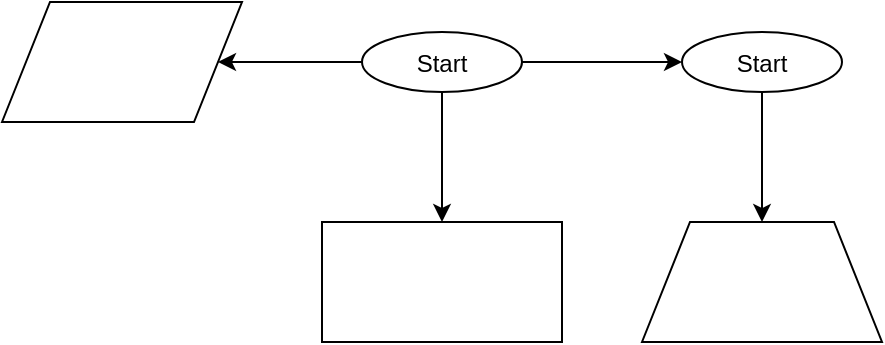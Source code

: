 <mxfile version="13.4.6" type="github"><diagram id="Ubjh6IRBlFvdfv-rd8_O" name="第 1 页"><mxGraphModel dx="946" dy="510" grid="1" gridSize="10" guides="1" tooltips="1" connect="1" arrows="1" fold="1" page="1" pageScale="1" pageWidth="827" pageHeight="1169" math="0" shadow="0"><root><mxCell id="0"/><mxCell id="1" parent="0"/><mxCell id="JX8wVZW4pqLPt_rFwHJQ-2" value="" style="edgeStyle=orthogonalEdgeStyle;rounded=0;orthogonalLoop=1;jettySize=auto;html=1;" edge="1" parent="1" source="JX8wVZW4pqLPt_rFwHJQ-1" target="2"><mxGeometry relative="1" as="geometry"/></mxCell><mxCell id="JX8wVZW4pqLPt_rFwHJQ-6" value="" style="edgeStyle=orthogonalEdgeStyle;rounded=0;orthogonalLoop=1;jettySize=auto;html=1;" edge="1" parent="1" source="JX8wVZW4pqLPt_rFwHJQ-1" target="JX8wVZW4pqLPt_rFwHJQ-5"><mxGeometry relative="1" as="geometry"/></mxCell><mxCell id="JX8wVZW4pqLPt_rFwHJQ-8" value="" style="edgeStyle=orthogonalEdgeStyle;rounded=0;orthogonalLoop=1;jettySize=auto;html=1;" edge="1" parent="1" source="JX8wVZW4pqLPt_rFwHJQ-1" target="JX8wVZW4pqLPt_rFwHJQ-7"><mxGeometry relative="1" as="geometry"/></mxCell><mxCell id="JX8wVZW4pqLPt_rFwHJQ-1" value="Start" style="ellipse" vertex="1" parent="1"><mxGeometry x="370" y="500" width="80" height="30" as="geometry"/></mxCell><mxCell id="JX8wVZW4pqLPt_rFwHJQ-4" value="" style="edgeStyle=orthogonalEdgeStyle;rounded=0;orthogonalLoop=1;jettySize=auto;html=1;" edge="1" parent="1" source="2" target="JX8wVZW4pqLPt_rFwHJQ-3"><mxGeometry relative="1" as="geometry"/></mxCell><mxCell id="2" value="Start" style="ellipse" vertex="1" parent="1"><mxGeometry x="530" y="500" width="80" height="30" as="geometry"/></mxCell><mxCell id="JX8wVZW4pqLPt_rFwHJQ-3" value="" style="shape=trapezoid;perimeter=trapezoidPerimeter;whiteSpace=wrap;html=1;" vertex="1" parent="1"><mxGeometry x="510" y="595" width="120" height="60" as="geometry"/></mxCell><mxCell id="JX8wVZW4pqLPt_rFwHJQ-5" value="" style="whiteSpace=wrap;html=1;" vertex="1" parent="1"><mxGeometry x="350" y="595" width="120" height="60" as="geometry"/></mxCell><mxCell id="JX8wVZW4pqLPt_rFwHJQ-7" value="" style="shape=parallelogram;perimeter=parallelogramPerimeter;whiteSpace=wrap;html=1;" vertex="1" parent="1"><mxGeometry x="190" y="485" width="120" height="60" as="geometry"/></mxCell></root></mxGraphModel></diagram></mxfile>